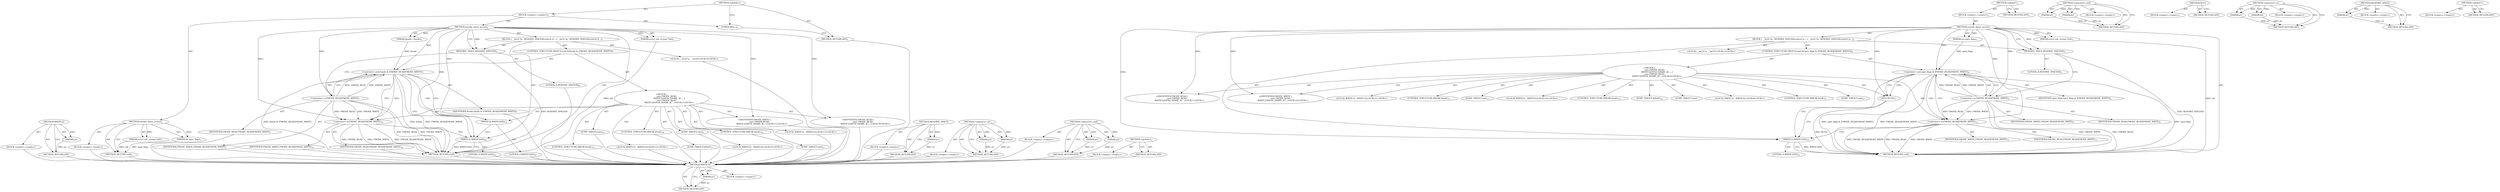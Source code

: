 digraph "encode_share_access" {
vulnerable_80 [label=<(METHOD,WRITE32)>];
vulnerable_81 [label=<(PARAM,p1)>];
vulnerable_82 [label=<(BLOCK,&lt;empty&gt;,&lt;empty&gt;)>];
vulnerable_83 [label=<(METHOD_RETURN,ANY)>];
vulnerable_6 [label=<(METHOD,&lt;global&gt;)<SUB>1</SUB>>];
vulnerable_7 [label=<(BLOCK,&lt;empty&gt;,&lt;empty&gt;)<SUB>1</SUB>>];
vulnerable_8 [label=<(METHOD,encode_share_access)<SUB>1</SUB>>];
vulnerable_9 [label=<(PARAM,struct xdr_stream *xdr)<SUB>1</SUB>>];
vulnerable_10 [label=<(PARAM,int open_flags)<SUB>1</SUB>>];
vulnerable_11 [label=<(BLOCK,{
 	__be32 *p;
 
 	RESERVE_SPACE(8);
	switch (o...,{
 	__be32 *p;
 
 	RESERVE_SPACE(8);
	switch (o...)<SUB>2</SUB>>];
vulnerable_12 [label="<(LOCAL,__be32* p: __be32*)<SUB>3</SUB>>"];
vulnerable_13 [label=<(RESERVE_SPACE,RESERVE_SPACE(8))<SUB>5</SUB>>];
vulnerable_14 [label=<(LITERAL,8,RESERVE_SPACE(8))<SUB>5</SUB>>];
vulnerable_15 [label=<(CONTROL_STRUCTURE,SWITCH,switch(open_flags &amp; (FMODE_READ|FMODE_WRITE)))<SUB>6</SUB>>];
vulnerable_16 [label=<(&lt;operator&gt;.and,open_flags &amp; (FMODE_READ|FMODE_WRITE))<SUB>6</SUB>>];
vulnerable_17 [label=<(IDENTIFIER,open_flags,open_flags &amp; (FMODE_READ|FMODE_WRITE))<SUB>6</SUB>>];
vulnerable_18 [label=<(&lt;operator&gt;.or,FMODE_READ|FMODE_WRITE)<SUB>6</SUB>>];
vulnerable_19 [label=<(IDENTIFIER,FMODE_READ,FMODE_READ|FMODE_WRITE)<SUB>6</SUB>>];
vulnerable_20 [label=<(IDENTIFIER,FMODE_WRITE,FMODE_READ|FMODE_WRITE)<SUB>6</SUB>>];
vulnerable_21 [label="<(BLOCK,{
 		case FMODE_READ:
 			WRITE32(NFS4_SHARE_AC...,{
 		case FMODE_READ:
 			WRITE32(NFS4_SHARE_AC...)<SUB>6</SUB>>"];
vulnerable_22 [label=<(JUMP_TARGET,case)<SUB>7</SUB>>];
vulnerable_23 [label="<(IDENTIFIER,FMODE_READ,{
 		case FMODE_READ:
 			WRITE32(NFS4_SHARE_AC...)<SUB>7</SUB>>"];
vulnerable_24 [label="<(LOCAL,WRITE32 : WRITE32)<SUB>8</SUB>>"];
vulnerable_25 [label=<(CONTROL_STRUCTURE,BREAK,break;)<SUB>9</SUB>>];
vulnerable_26 [label=<(JUMP_TARGET,case)<SUB>10</SUB>>];
vulnerable_27 [label="<(IDENTIFIER,FMODE_WRITE,{
 		case FMODE_READ:
 			WRITE32(NFS4_SHARE_AC...)<SUB>10</SUB>>"];
vulnerable_28 [label="<(LOCAL,WRITE32 : WRITE32)<SUB>11</SUB>>"];
vulnerable_29 [label=<(CONTROL_STRUCTURE,BREAK,break;)<SUB>12</SUB>>];
vulnerable_30 [label=<(JUMP_TARGET,case)<SUB>13</SUB>>];
vulnerable_31 [label=<(&lt;operator&gt;.or,FMODE_READ|FMODE_WRITE)<SUB>13</SUB>>];
vulnerable_32 [label=<(IDENTIFIER,FMODE_READ,FMODE_READ|FMODE_WRITE)<SUB>13</SUB>>];
vulnerable_33 [label=<(IDENTIFIER,FMODE_WRITE,FMODE_READ|FMODE_WRITE)<SUB>13</SUB>>];
vulnerable_34 [label="<(LOCAL,WRITE32 : WRITE32)<SUB>14</SUB>>"];
vulnerable_35 [label=<(CONTROL_STRUCTURE,BREAK,break;)<SUB>15</SUB>>];
vulnerable_36 [label=<(JUMP_TARGET,default)<SUB>16</SUB>>];
vulnerable_37 [label=<(BUG,BUG())<SUB>17</SUB>>];
vulnerable_38 [label=<(WRITE32,WRITE32(0))<SUB>19</SUB>>];
vulnerable_39 [label=<(LITERAL,0,WRITE32(0))<SUB>19</SUB>>];
vulnerable_40 [label=<(METHOD_RETURN,void)<SUB>1</SUB>>];
vulnerable_42 [label=<(METHOD_RETURN,ANY)<SUB>1</SUB>>];
vulnerable_67 [label=<(METHOD,&lt;operator&gt;.and)>];
vulnerable_68 [label=<(PARAM,p1)>];
vulnerable_69 [label=<(PARAM,p2)>];
vulnerable_70 [label=<(BLOCK,&lt;empty&gt;,&lt;empty&gt;)>];
vulnerable_71 [label=<(METHOD_RETURN,ANY)>];
vulnerable_77 [label=<(METHOD,BUG)>];
vulnerable_78 [label=<(BLOCK,&lt;empty&gt;,&lt;empty&gt;)>];
vulnerable_79 [label=<(METHOD_RETURN,ANY)>];
vulnerable_72 [label=<(METHOD,&lt;operator&gt;.or)>];
vulnerable_73 [label=<(PARAM,p1)>];
vulnerable_74 [label=<(PARAM,p2)>];
vulnerable_75 [label=<(BLOCK,&lt;empty&gt;,&lt;empty&gt;)>];
vulnerable_76 [label=<(METHOD_RETURN,ANY)>];
vulnerable_63 [label=<(METHOD,RESERVE_SPACE)>];
vulnerable_64 [label=<(PARAM,p1)>];
vulnerable_65 [label=<(BLOCK,&lt;empty&gt;,&lt;empty&gt;)>];
vulnerable_66 [label=<(METHOD_RETURN,ANY)>];
vulnerable_57 [label=<(METHOD,&lt;global&gt;)<SUB>1</SUB>>];
vulnerable_58 [label=<(BLOCK,&lt;empty&gt;,&lt;empty&gt;)>];
vulnerable_59 [label=<(METHOD_RETURN,ANY)>];
fixed_87 [label=<(METHOD,WRITE32)>];
fixed_88 [label=<(PARAM,p1)>];
fixed_89 [label=<(BLOCK,&lt;empty&gt;,&lt;empty&gt;)>];
fixed_90 [label=<(METHOD_RETURN,ANY)>];
fixed_6 [label=<(METHOD,&lt;global&gt;)<SUB>1</SUB>>];
fixed_7 [label=<(BLOCK,&lt;empty&gt;,&lt;empty&gt;)<SUB>1</SUB>>];
fixed_8 [label=<(METHOD,encode_share_access)<SUB>1</SUB>>];
fixed_9 [label=<(PARAM,struct xdr_stream *xdr)<SUB>1</SUB>>];
fixed_10 [label=<(PARAM,int open_flags)<SUB>1</SUB>>];
fixed_11 [label=<(BLOCK,&lt;empty&gt;,&lt;empty&gt;)>];
fixed_12 [label=<(METHOD_RETURN,void)<SUB>1</SUB>>];
fixed_14 [label=<(UNKNOWN,),))<SUB>1</SUB>>];
fixed_15 [label=<(METHOD,encode_share_access)<SUB>2</SUB>>];
fixed_16 [label=<(PARAM,struct xdr_stream *xdr)<SUB>2</SUB>>];
fixed_17 [label=<(PARAM,fmode_t fmode)<SUB>2</SUB>>];
fixed_18 [label=<(BLOCK,{
 	__be32 *p;
 
 	RESERVE_SPACE(8);
	switch (f...,{
 	__be32 *p;
 
 	RESERVE_SPACE(8);
	switch (f...)<SUB>3</SUB>>];
fixed_19 [label="<(LOCAL,__be32* p: __be32*)<SUB>4</SUB>>"];
fixed_20 [label=<(RESERVE_SPACE,RESERVE_SPACE(8))<SUB>6</SUB>>];
fixed_21 [label=<(LITERAL,8,RESERVE_SPACE(8))<SUB>6</SUB>>];
fixed_22 [label=<(CONTROL_STRUCTURE,SWITCH,switch(fmode &amp; (FMODE_READ|FMODE_WRITE)))<SUB>7</SUB>>];
fixed_23 [label=<(&lt;operator&gt;.and,fmode &amp; (FMODE_READ|FMODE_WRITE))<SUB>7</SUB>>];
fixed_24 [label=<(IDENTIFIER,fmode,fmode &amp; (FMODE_READ|FMODE_WRITE))<SUB>7</SUB>>];
fixed_25 [label=<(&lt;operator&gt;.or,FMODE_READ|FMODE_WRITE)<SUB>7</SUB>>];
fixed_26 [label=<(IDENTIFIER,FMODE_READ,FMODE_READ|FMODE_WRITE)<SUB>7</SUB>>];
fixed_27 [label=<(IDENTIFIER,FMODE_WRITE,FMODE_READ|FMODE_WRITE)<SUB>7</SUB>>];
fixed_28 [label="<(BLOCK,{
 		case FMODE_READ:
 			WRITE32(NFS4_SHARE_AC...,{
 		case FMODE_READ:
 			WRITE32(NFS4_SHARE_AC...)<SUB>7</SUB>>"];
fixed_29 [label=<(JUMP_TARGET,case)<SUB>8</SUB>>];
fixed_30 [label="<(IDENTIFIER,FMODE_READ,{
 		case FMODE_READ:
 			WRITE32(NFS4_SHARE_AC...)<SUB>8</SUB>>"];
fixed_31 [label="<(LOCAL,WRITE32 : WRITE32)<SUB>9</SUB>>"];
fixed_32 [label=<(CONTROL_STRUCTURE,BREAK,break;)<SUB>10</SUB>>];
fixed_33 [label=<(JUMP_TARGET,case)<SUB>11</SUB>>];
fixed_34 [label="<(IDENTIFIER,FMODE_WRITE,{
 		case FMODE_READ:
 			WRITE32(NFS4_SHARE_AC...)<SUB>11</SUB>>"];
fixed_35 [label="<(LOCAL,WRITE32 : WRITE32)<SUB>12</SUB>>"];
fixed_36 [label=<(CONTROL_STRUCTURE,BREAK,break;)<SUB>13</SUB>>];
fixed_37 [label=<(JUMP_TARGET,case)<SUB>14</SUB>>];
fixed_38 [label=<(&lt;operator&gt;.or,FMODE_READ|FMODE_WRITE)<SUB>14</SUB>>];
fixed_39 [label=<(IDENTIFIER,FMODE_READ,FMODE_READ|FMODE_WRITE)<SUB>14</SUB>>];
fixed_40 [label=<(IDENTIFIER,FMODE_WRITE,FMODE_READ|FMODE_WRITE)<SUB>14</SUB>>];
fixed_41 [label="<(LOCAL,WRITE32 : WRITE32)<SUB>15</SUB>>"];
fixed_42 [label=<(CONTROL_STRUCTURE,BREAK,break;)<SUB>16</SUB>>];
fixed_43 [label=<(JUMP_TARGET,default)<SUB>17</SUB>>];
fixed_44 [label=<(WRITE32,WRITE32(0))<SUB>18</SUB>>];
fixed_45 [label=<(LITERAL,0,WRITE32(0))<SUB>18</SUB>>];
fixed_46 [label=<(WRITE32,WRITE32(0))<SUB>20</SUB>>];
fixed_47 [label=<(LITERAL,0,WRITE32(0))<SUB>20</SUB>>];
fixed_48 [label=<(METHOD_RETURN,void)<SUB>2</SUB>>];
fixed_50 [label=<(METHOD_RETURN,ANY)<SUB>1</SUB>>];
fixed_73 [label=<(METHOD,RESERVE_SPACE)>];
fixed_74 [label=<(PARAM,p1)>];
fixed_75 [label=<(BLOCK,&lt;empty&gt;,&lt;empty&gt;)>];
fixed_76 [label=<(METHOD_RETURN,ANY)>];
fixed_82 [label=<(METHOD,&lt;operator&gt;.or)>];
fixed_83 [label=<(PARAM,p1)>];
fixed_84 [label=<(PARAM,p2)>];
fixed_85 [label=<(BLOCK,&lt;empty&gt;,&lt;empty&gt;)>];
fixed_86 [label=<(METHOD_RETURN,ANY)>];
fixed_77 [label=<(METHOD,&lt;operator&gt;.and)>];
fixed_78 [label=<(PARAM,p1)>];
fixed_79 [label=<(PARAM,p2)>];
fixed_80 [label=<(BLOCK,&lt;empty&gt;,&lt;empty&gt;)>];
fixed_81 [label=<(METHOD_RETURN,ANY)>];
fixed_67 [label=<(METHOD,&lt;global&gt;)<SUB>1</SUB>>];
fixed_68 [label=<(BLOCK,&lt;empty&gt;,&lt;empty&gt;)>];
fixed_69 [label=<(METHOD_RETURN,ANY)>];
vulnerable_80 -> vulnerable_81  [key=0, label="AST: "];
vulnerable_80 -> vulnerable_81  [key=1, label="DDG: "];
vulnerable_80 -> vulnerable_82  [key=0, label="AST: "];
vulnerable_80 -> vulnerable_83  [key=0, label="AST: "];
vulnerable_80 -> vulnerable_83  [key=1, label="CFG: "];
vulnerable_81 -> vulnerable_83  [key=0, label="DDG: p1"];
vulnerable_6 -> vulnerable_7  [key=0, label="AST: "];
vulnerable_6 -> vulnerable_42  [key=0, label="AST: "];
vulnerable_6 -> vulnerable_42  [key=1, label="CFG: "];
vulnerable_7 -> vulnerable_8  [key=0, label="AST: "];
vulnerable_8 -> vulnerable_9  [key=0, label="AST: "];
vulnerable_8 -> vulnerable_9  [key=1, label="DDG: "];
vulnerable_8 -> vulnerable_10  [key=0, label="AST: "];
vulnerable_8 -> vulnerable_10  [key=1, label="DDG: "];
vulnerable_8 -> vulnerable_11  [key=0, label="AST: "];
vulnerable_8 -> vulnerable_40  [key=0, label="AST: "];
vulnerable_8 -> vulnerable_13  [key=0, label="CFG: "];
vulnerable_8 -> vulnerable_13  [key=1, label="DDG: "];
vulnerable_8 -> vulnerable_38  [key=0, label="DDG: "];
vulnerable_8 -> vulnerable_16  [key=0, label="DDG: "];
vulnerable_8 -> vulnerable_23  [key=0, label="DDG: "];
vulnerable_8 -> vulnerable_27  [key=0, label="DDG: "];
vulnerable_8 -> vulnerable_37  [key=0, label="DDG: "];
vulnerable_8 -> vulnerable_18  [key=0, label="DDG: "];
vulnerable_8 -> vulnerable_31  [key=0, label="DDG: "];
vulnerable_9 -> vulnerable_40  [key=0, label="DDG: xdr"];
vulnerable_10 -> vulnerable_16  [key=0, label="DDG: open_flags"];
vulnerable_11 -> vulnerable_12  [key=0, label="AST: "];
vulnerable_11 -> vulnerable_13  [key=0, label="AST: "];
vulnerable_11 -> vulnerable_15  [key=0, label="AST: "];
vulnerable_11 -> vulnerable_38  [key=0, label="AST: "];
vulnerable_13 -> vulnerable_14  [key=0, label="AST: "];
vulnerable_13 -> vulnerable_18  [key=0, label="CFG: "];
vulnerable_13 -> vulnerable_40  [key=0, label="DDG: RESERVE_SPACE(8)"];
vulnerable_15 -> vulnerable_16  [key=0, label="AST: "];
vulnerable_15 -> vulnerable_21  [key=0, label="AST: "];
vulnerable_16 -> vulnerable_17  [key=0, label="AST: "];
vulnerable_16 -> vulnerable_18  [key=0, label="AST: "];
vulnerable_16 -> vulnerable_38  [key=0, label="CFG: "];
vulnerable_16 -> vulnerable_31  [key=0, label="CFG: "];
vulnerable_16 -> vulnerable_31  [key=1, label="CDG: "];
vulnerable_16 -> vulnerable_37  [key=0, label="CFG: "];
vulnerable_16 -> vulnerable_37  [key=1, label="CDG: "];
vulnerable_16 -> vulnerable_40  [key=0, label="DDG: open_flags"];
vulnerable_16 -> vulnerable_40  [key=1, label="DDG: FMODE_READ|FMODE_WRITE"];
vulnerable_16 -> vulnerable_40  [key=2, label="DDG: open_flags &amp; (FMODE_READ|FMODE_WRITE)"];
vulnerable_18 -> vulnerable_19  [key=0, label="AST: "];
vulnerable_18 -> vulnerable_20  [key=0, label="AST: "];
vulnerable_18 -> vulnerable_16  [key=0, label="CFG: "];
vulnerable_18 -> vulnerable_16  [key=1, label="DDG: FMODE_READ"];
vulnerable_18 -> vulnerable_16  [key=2, label="DDG: FMODE_WRITE"];
vulnerable_18 -> vulnerable_40  [key=0, label="DDG: FMODE_READ"];
vulnerable_18 -> vulnerable_40  [key=1, label="DDG: FMODE_WRITE"];
vulnerable_18 -> vulnerable_31  [key=0, label="DDG: FMODE_READ"];
vulnerable_18 -> vulnerable_31  [key=1, label="DDG: FMODE_WRITE"];
vulnerable_21 -> vulnerable_22  [key=0, label="AST: "];
vulnerable_21 -> vulnerable_23  [key=0, label="AST: "];
vulnerable_21 -> vulnerable_24  [key=0, label="AST: "];
vulnerable_21 -> vulnerable_25  [key=0, label="AST: "];
vulnerable_21 -> vulnerable_26  [key=0, label="AST: "];
vulnerable_21 -> vulnerable_27  [key=0, label="AST: "];
vulnerable_21 -> vulnerable_28  [key=0, label="AST: "];
vulnerable_21 -> vulnerable_29  [key=0, label="AST: "];
vulnerable_21 -> vulnerable_30  [key=0, label="AST: "];
vulnerable_21 -> vulnerable_31  [key=0, label="AST: "];
vulnerable_21 -> vulnerable_34  [key=0, label="AST: "];
vulnerable_21 -> vulnerable_35  [key=0, label="AST: "];
vulnerable_21 -> vulnerable_36  [key=0, label="AST: "];
vulnerable_21 -> vulnerable_37  [key=0, label="AST: "];
vulnerable_31 -> vulnerable_32  [key=0, label="AST: "];
vulnerable_31 -> vulnerable_33  [key=0, label="AST: "];
vulnerable_31 -> vulnerable_38  [key=0, label="CFG: "];
vulnerable_31 -> vulnerable_40  [key=0, label="DDG: FMODE_READ"];
vulnerable_31 -> vulnerable_40  [key=1, label="DDG: FMODE_WRITE"];
vulnerable_31 -> vulnerable_40  [key=2, label="DDG: FMODE_READ|FMODE_WRITE"];
vulnerable_37 -> vulnerable_38  [key=0, label="CFG: "];
vulnerable_37 -> vulnerable_40  [key=0, label="DDG: BUG()"];
vulnerable_38 -> vulnerable_39  [key=0, label="AST: "];
vulnerable_38 -> vulnerable_40  [key=0, label="CFG: "];
vulnerable_38 -> vulnerable_40  [key=1, label="DDG: WRITE32(0)"];
vulnerable_67 -> vulnerable_68  [key=0, label="AST: "];
vulnerable_67 -> vulnerable_68  [key=1, label="DDG: "];
vulnerable_67 -> vulnerable_70  [key=0, label="AST: "];
vulnerable_67 -> vulnerable_69  [key=0, label="AST: "];
vulnerable_67 -> vulnerable_69  [key=1, label="DDG: "];
vulnerable_67 -> vulnerable_71  [key=0, label="AST: "];
vulnerable_67 -> vulnerable_71  [key=1, label="CFG: "];
vulnerable_68 -> vulnerable_71  [key=0, label="DDG: p1"];
vulnerable_69 -> vulnerable_71  [key=0, label="DDG: p2"];
vulnerable_77 -> vulnerable_78  [key=0, label="AST: "];
vulnerable_77 -> vulnerable_79  [key=0, label="AST: "];
vulnerable_77 -> vulnerable_79  [key=1, label="CFG: "];
vulnerable_72 -> vulnerable_73  [key=0, label="AST: "];
vulnerable_72 -> vulnerable_73  [key=1, label="DDG: "];
vulnerable_72 -> vulnerable_75  [key=0, label="AST: "];
vulnerable_72 -> vulnerable_74  [key=0, label="AST: "];
vulnerable_72 -> vulnerable_74  [key=1, label="DDG: "];
vulnerable_72 -> vulnerable_76  [key=0, label="AST: "];
vulnerable_72 -> vulnerable_76  [key=1, label="CFG: "];
vulnerable_73 -> vulnerable_76  [key=0, label="DDG: p1"];
vulnerable_74 -> vulnerable_76  [key=0, label="DDG: p2"];
vulnerable_63 -> vulnerable_64  [key=0, label="AST: "];
vulnerable_63 -> vulnerable_64  [key=1, label="DDG: "];
vulnerable_63 -> vulnerable_65  [key=0, label="AST: "];
vulnerable_63 -> vulnerable_66  [key=0, label="AST: "];
vulnerable_63 -> vulnerable_66  [key=1, label="CFG: "];
vulnerable_64 -> vulnerable_66  [key=0, label="DDG: p1"];
vulnerable_57 -> vulnerable_58  [key=0, label="AST: "];
vulnerable_57 -> vulnerable_59  [key=0, label="AST: "];
vulnerable_57 -> vulnerable_59  [key=1, label="CFG: "];
fixed_87 -> fixed_88  [key=0, label="AST: "];
fixed_87 -> fixed_88  [key=1, label="DDG: "];
fixed_87 -> fixed_89  [key=0, label="AST: "];
fixed_87 -> fixed_90  [key=0, label="AST: "];
fixed_87 -> fixed_90  [key=1, label="CFG: "];
fixed_88 -> fixed_90  [key=0, label="DDG: p1"];
fixed_89 -> vulnerable_80  [key=0];
fixed_90 -> vulnerable_80  [key=0];
fixed_6 -> fixed_7  [key=0, label="AST: "];
fixed_6 -> fixed_50  [key=0, label="AST: "];
fixed_6 -> fixed_14  [key=0, label="CFG: "];
fixed_7 -> fixed_8  [key=0, label="AST: "];
fixed_7 -> fixed_14  [key=0, label="AST: "];
fixed_7 -> fixed_15  [key=0, label="AST: "];
fixed_8 -> fixed_9  [key=0, label="AST: "];
fixed_8 -> fixed_9  [key=1, label="DDG: "];
fixed_8 -> fixed_10  [key=0, label="AST: "];
fixed_8 -> fixed_10  [key=1, label="DDG: "];
fixed_8 -> fixed_11  [key=0, label="AST: "];
fixed_8 -> fixed_12  [key=0, label="AST: "];
fixed_8 -> fixed_12  [key=1, label="CFG: "];
fixed_9 -> fixed_12  [key=0, label="DDG: xdr"];
fixed_10 -> fixed_12  [key=0, label="DDG: open_flags"];
fixed_11 -> vulnerable_80  [key=0];
fixed_12 -> vulnerable_80  [key=0];
fixed_14 -> fixed_50  [key=0, label="CFG: "];
fixed_15 -> fixed_16  [key=0, label="AST: "];
fixed_15 -> fixed_16  [key=1, label="DDG: "];
fixed_15 -> fixed_17  [key=0, label="AST: "];
fixed_15 -> fixed_17  [key=1, label="DDG: "];
fixed_15 -> fixed_18  [key=0, label="AST: "];
fixed_15 -> fixed_48  [key=0, label="AST: "];
fixed_15 -> fixed_20  [key=0, label="CFG: "];
fixed_15 -> fixed_20  [key=1, label="DDG: "];
fixed_15 -> fixed_46  [key=0, label="DDG: "];
fixed_15 -> fixed_23  [key=0, label="DDG: "];
fixed_15 -> fixed_30  [key=0, label="DDG: "];
fixed_15 -> fixed_34  [key=0, label="DDG: "];
fixed_15 -> fixed_25  [key=0, label="DDG: "];
fixed_15 -> fixed_38  [key=0, label="DDG: "];
fixed_15 -> fixed_44  [key=0, label="DDG: "];
fixed_16 -> fixed_48  [key=0, label="DDG: xdr"];
fixed_17 -> fixed_23  [key=0, label="DDG: fmode"];
fixed_18 -> fixed_19  [key=0, label="AST: "];
fixed_18 -> fixed_20  [key=0, label="AST: "];
fixed_18 -> fixed_22  [key=0, label="AST: "];
fixed_18 -> fixed_46  [key=0, label="AST: "];
fixed_19 -> vulnerable_80  [key=0];
fixed_20 -> fixed_21  [key=0, label="AST: "];
fixed_20 -> fixed_25  [key=0, label="CFG: "];
fixed_20 -> fixed_48  [key=0, label="DDG: RESERVE_SPACE(8)"];
fixed_21 -> vulnerable_80  [key=0];
fixed_22 -> fixed_23  [key=0, label="AST: "];
fixed_22 -> fixed_28  [key=0, label="AST: "];
fixed_23 -> fixed_24  [key=0, label="AST: "];
fixed_23 -> fixed_25  [key=0, label="AST: "];
fixed_23 -> fixed_46  [key=0, label="CFG: "];
fixed_23 -> fixed_38  [key=0, label="CFG: "];
fixed_23 -> fixed_38  [key=1, label="CDG: "];
fixed_23 -> fixed_44  [key=0, label="CFG: "];
fixed_23 -> fixed_44  [key=1, label="CDG: "];
fixed_23 -> fixed_48  [key=0, label="DDG: fmode"];
fixed_23 -> fixed_48  [key=1, label="DDG: FMODE_READ|FMODE_WRITE"];
fixed_23 -> fixed_48  [key=2, label="DDG: fmode &amp; (FMODE_READ|FMODE_WRITE)"];
fixed_24 -> vulnerable_80  [key=0];
fixed_25 -> fixed_26  [key=0, label="AST: "];
fixed_25 -> fixed_27  [key=0, label="AST: "];
fixed_25 -> fixed_23  [key=0, label="CFG: "];
fixed_25 -> fixed_23  [key=1, label="DDG: FMODE_READ"];
fixed_25 -> fixed_23  [key=2, label="DDG: FMODE_WRITE"];
fixed_25 -> fixed_48  [key=0, label="DDG: FMODE_READ"];
fixed_25 -> fixed_48  [key=1, label="DDG: FMODE_WRITE"];
fixed_25 -> fixed_38  [key=0, label="DDG: FMODE_READ"];
fixed_25 -> fixed_38  [key=1, label="DDG: FMODE_WRITE"];
fixed_26 -> vulnerable_80  [key=0];
fixed_27 -> vulnerable_80  [key=0];
fixed_28 -> fixed_29  [key=0, label="AST: "];
fixed_28 -> fixed_30  [key=0, label="AST: "];
fixed_28 -> fixed_31  [key=0, label="AST: "];
fixed_28 -> fixed_32  [key=0, label="AST: "];
fixed_28 -> fixed_33  [key=0, label="AST: "];
fixed_28 -> fixed_34  [key=0, label="AST: "];
fixed_28 -> fixed_35  [key=0, label="AST: "];
fixed_28 -> fixed_36  [key=0, label="AST: "];
fixed_28 -> fixed_37  [key=0, label="AST: "];
fixed_28 -> fixed_38  [key=0, label="AST: "];
fixed_28 -> fixed_41  [key=0, label="AST: "];
fixed_28 -> fixed_42  [key=0, label="AST: "];
fixed_28 -> fixed_43  [key=0, label="AST: "];
fixed_28 -> fixed_44  [key=0, label="AST: "];
fixed_29 -> vulnerable_80  [key=0];
fixed_30 -> vulnerable_80  [key=0];
fixed_31 -> vulnerable_80  [key=0];
fixed_32 -> vulnerable_80  [key=0];
fixed_33 -> vulnerable_80  [key=0];
fixed_34 -> vulnerable_80  [key=0];
fixed_35 -> vulnerable_80  [key=0];
fixed_36 -> vulnerable_80  [key=0];
fixed_37 -> vulnerable_80  [key=0];
fixed_38 -> fixed_39  [key=0, label="AST: "];
fixed_38 -> fixed_40  [key=0, label="AST: "];
fixed_38 -> fixed_46  [key=0, label="CFG: "];
fixed_38 -> fixed_48  [key=0, label="DDG: FMODE_READ"];
fixed_38 -> fixed_48  [key=1, label="DDG: FMODE_WRITE"];
fixed_38 -> fixed_48  [key=2, label="DDG: FMODE_READ|FMODE_WRITE"];
fixed_39 -> vulnerable_80  [key=0];
fixed_40 -> vulnerable_80  [key=0];
fixed_41 -> vulnerable_80  [key=0];
fixed_42 -> vulnerable_80  [key=0];
fixed_43 -> vulnerable_80  [key=0];
fixed_44 -> fixed_45  [key=0, label="AST: "];
fixed_44 -> fixed_46  [key=0, label="CFG: "];
fixed_45 -> vulnerable_80  [key=0];
fixed_46 -> fixed_47  [key=0, label="AST: "];
fixed_46 -> fixed_48  [key=0, label="CFG: "];
fixed_46 -> fixed_48  [key=1, label="DDG: WRITE32(0)"];
fixed_47 -> vulnerable_80  [key=0];
fixed_48 -> vulnerable_80  [key=0];
fixed_50 -> vulnerable_80  [key=0];
fixed_73 -> fixed_74  [key=0, label="AST: "];
fixed_73 -> fixed_74  [key=1, label="DDG: "];
fixed_73 -> fixed_75  [key=0, label="AST: "];
fixed_73 -> fixed_76  [key=0, label="AST: "];
fixed_73 -> fixed_76  [key=1, label="CFG: "];
fixed_74 -> fixed_76  [key=0, label="DDG: p1"];
fixed_75 -> vulnerable_80  [key=0];
fixed_76 -> vulnerable_80  [key=0];
fixed_82 -> fixed_83  [key=0, label="AST: "];
fixed_82 -> fixed_83  [key=1, label="DDG: "];
fixed_82 -> fixed_85  [key=0, label="AST: "];
fixed_82 -> fixed_84  [key=0, label="AST: "];
fixed_82 -> fixed_84  [key=1, label="DDG: "];
fixed_82 -> fixed_86  [key=0, label="AST: "];
fixed_82 -> fixed_86  [key=1, label="CFG: "];
fixed_83 -> fixed_86  [key=0, label="DDG: p1"];
fixed_84 -> fixed_86  [key=0, label="DDG: p2"];
fixed_85 -> vulnerable_80  [key=0];
fixed_86 -> vulnerable_80  [key=0];
fixed_77 -> fixed_78  [key=0, label="AST: "];
fixed_77 -> fixed_78  [key=1, label="DDG: "];
fixed_77 -> fixed_80  [key=0, label="AST: "];
fixed_77 -> fixed_79  [key=0, label="AST: "];
fixed_77 -> fixed_79  [key=1, label="DDG: "];
fixed_77 -> fixed_81  [key=0, label="AST: "];
fixed_77 -> fixed_81  [key=1, label="CFG: "];
fixed_78 -> fixed_81  [key=0, label="DDG: p1"];
fixed_79 -> fixed_81  [key=0, label="DDG: p2"];
fixed_80 -> vulnerable_80  [key=0];
fixed_81 -> vulnerable_80  [key=0];
fixed_67 -> fixed_68  [key=0, label="AST: "];
fixed_67 -> fixed_69  [key=0, label="AST: "];
fixed_67 -> fixed_69  [key=1, label="CFG: "];
fixed_68 -> vulnerable_80  [key=0];
fixed_69 -> vulnerable_80  [key=0];
}
